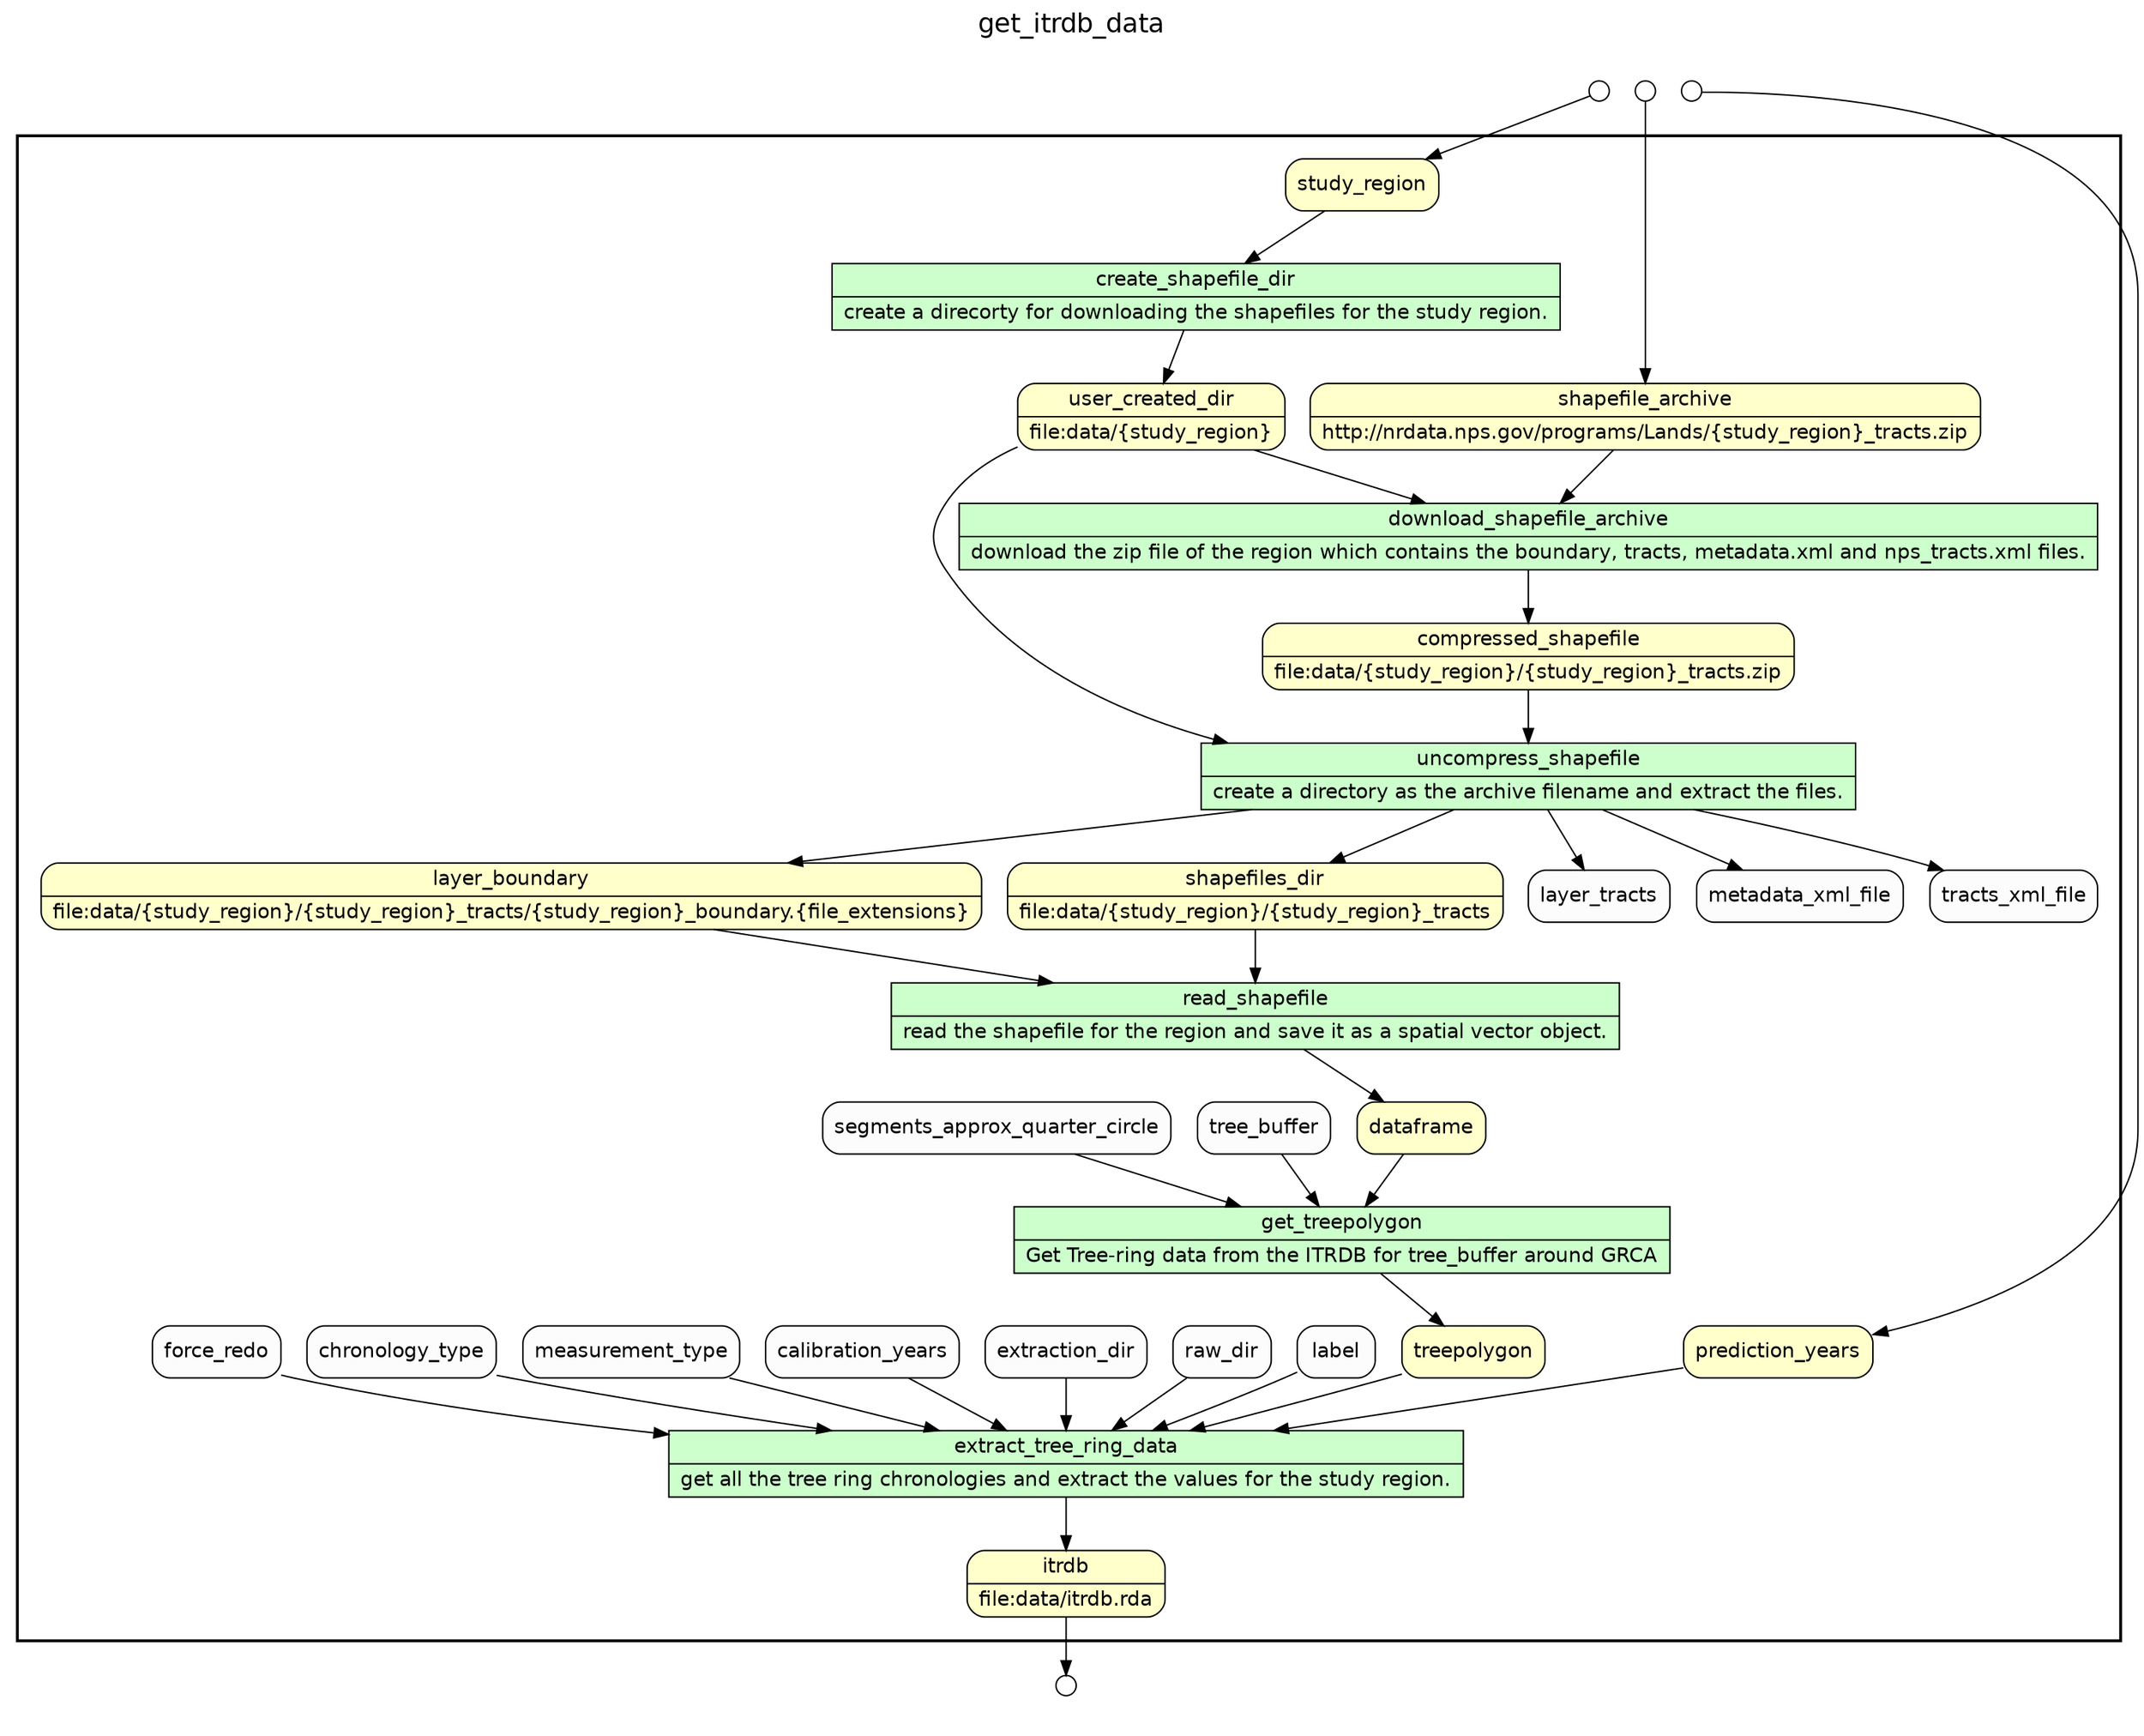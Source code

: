 
/* Start of top-level graph */
digraph Workflow {
rankdir=TB

/* Title for graph */
fontname=Helvetica; fontsize=18; labelloc=t
label=get_itrdb_data

/* Start of double cluster for drawing box around nodes in workflow */
subgraph cluster_workflow_box_outer { label=""; color=black; penwidth=2
subgraph cluster_workflow_box_inner { label=""; penwidth=0

/* Style for nodes representing atomic programs in workflow */
node[shape=box style=filled fillcolor="#CCFFCC" peripheries=1 fontname=Helvetica]

/* Nodes representing atomic programs in workflow */
create_shapefile_dir [shape=record rankdir=LR label="{<f0> create_shapefile_dir |<f1> create a direcorty for downloading the shapefiles for the study region.}"];
download_shapefile_archive [shape=record rankdir=LR label="{<f0> download_shapefile_archive |<f1> download the zip file of the region which contains the boundary, tracts, metadata.xml and nps_tracts.xml files.}"];
uncompress_shapefile [shape=record rankdir=LR label="{<f0> uncompress_shapefile |<f1> create a directory as the archive filename and extract the files.}"];
read_shapefile [shape=record rankdir=LR label="{<f0> read_shapefile |<f1> read the shapefile for the region and save it as a spatial vector object.}"];
get_treepolygon [shape=record rankdir=LR label="{<f0> get_treepolygon |<f1> Get Tree-ring data from the ITRDB for tree_buffer around GRCA}"];
extract_tree_ring_data [shape=record rankdir=LR label="{<f0> extract_tree_ring_data |<f1> get all the tree ring chronologies and extract the values for the study region.}"];

/* Style for nodes representing non-parameter data channels in workflow */
node[shape=box style="rounded,filled" fillcolor="#FFFFCC" peripheries=1 fontname=Helvetica]

/* Nodes for non-parameter data channels in workflow */
itrdb [shape=record rankdir=LR label="{<f0> itrdb |<f1> file\:data/itrdb.rda}"];
study_region
shapefile_archive [shape=record rankdir=LR label="{<f0> shapefile_archive |<f1> http\://nrdata.nps.gov/programs/Lands/\{study_region\}_tracts.zip}"];
user_created_dir [shape=record rankdir=LR label="{<f0> user_created_dir |<f1> file\:data/\{study_region\}}"];
compressed_shapefile [shape=record rankdir=LR label="{<f0> compressed_shapefile |<f1> file\:data/\{study_region\}/\{study_region\}_tracts.zip}"];
layer_boundary [shape=record rankdir=LR label="{<f0> layer_boundary |<f1> file\:data/\{study_region\}/\{study_region\}_tracts/\{study_region\}_boundary.\{file_extensions\}}"];
shapefiles_dir [shape=record rankdir=LR label="{<f0> shapefiles_dir |<f1> file\:data/\{study_region\}/\{study_region\}_tracts}"];
dataframe
treepolygon
prediction_years

/* Style for nodes representing parameter channels in workflow */
node[shape=box style="rounded,filled" fillcolor="#FCFCFC" peripheries=1 fontname=Helvetica]

/* Nodes representing parameter channels in workflow */

/* Edges representing connections between programs and channels */
create_shapefile_dir -> user_created_dir
study_region -> create_shapefile_dir
download_shapefile_archive -> compressed_shapefile
shapefile_archive -> download_shapefile_archive
user_created_dir -> download_shapefile_archive
uncompress_shapefile -> shapefiles_dir
uncompress_shapefile -> layer_boundary
uncompress_shapefile -> layer_tracts
uncompress_shapefile -> metadata_xml_file
uncompress_shapefile -> tracts_xml_file
compressed_shapefile -> uncompress_shapefile
user_created_dir -> uncompress_shapefile
read_shapefile -> dataframe
layer_boundary -> read_shapefile
shapefiles_dir -> read_shapefile
get_treepolygon -> treepolygon
tree_buffer -> get_treepolygon
dataframe -> get_treepolygon
segments_approx_quarter_circle -> get_treepolygon
extract_tree_ring_data -> itrdb
treepolygon -> extract_tree_ring_data
label -> extract_tree_ring_data
raw_dir -> extract_tree_ring_data
extraction_dir -> extract_tree_ring_data
prediction_years -> extract_tree_ring_data
calibration_years -> extract_tree_ring_data
measurement_type -> extract_tree_ring_data
chronology_type -> extract_tree_ring_data
force_redo -> extract_tree_ring_data

/* End of double cluster for drawing box around nodes in workflow */
}}

/* Hidden double-cluster for grouping workflow input ports */
subgraph cluster_input_ports_group_outer { label=""; penwidth=0
subgraph cluster_input_ports_group_inner { label=""; penwidth=0

/* Style for nodes representing workflow input ports */
node[shape=circle style="rounded,filled" fillcolor="#FFFFFF" peripheries=1 fontname=Helvetica width=0.2]

/* Nodes representing workflow input ports */
shapefile_archive_input_port [label=""]
study_region_input_port [label=""]
prediction_years_input_port [label=""]

/* End of double-cluster for grouping workflow input ports */
}}

/* Hidden double-cluster for grouping workflow output ports */
subgraph cluster_output_ports_group_outer { label=""; penwidth=0
subgraph cluster_output_ports_group_inner { label=""; penwidth=0

/* Style for nodes representing workflow output ports */
node[shape=circle style="rounded,filled" fillcolor="#FFFFFF" peripheries=1 fontname=Helvetica width=0.2]

/* Nodes representing workflow output ports */
itrdb_output_port [label=""]

/* End of double-cluster for grouping workflow output ports */
}}

/* Edges from input ports to channels */
shapefile_archive_input_port -> shapefile_archive
study_region_input_port -> study_region
prediction_years_input_port -> prediction_years

/* Edges from channels to output ports */
itrdb -> itrdb_output_port

/* End of top-level graph */
}

